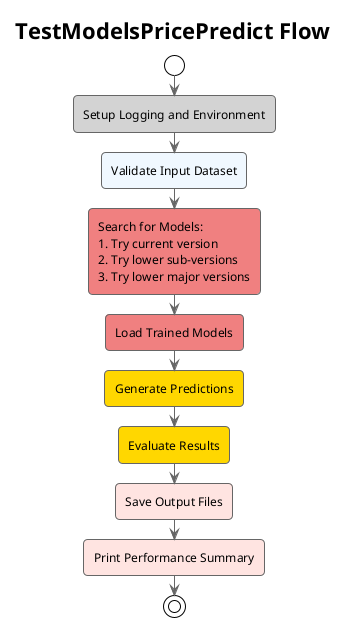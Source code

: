@startuml "TestModelsPricePredict Flow"
!theme plain
skinparam backgroundColor white
skinparam roundCorner 8
skinparam ArrowColor #666666
skinparam ActivityBackgroundColor white
skinparam ActivityBorderColor #666666

title "TestModelsPricePredict Flow"

start

#lightgrey:Setup Logging and Environment;

#aliceblue:Validate Input Dataset;

#lightcoral:Search for Models:
1. Try current version
2. Try lower sub-versions
3. Try lower major versions;

#lightcoral:Load Trained Models;

#gold:Generate Predictions;

#gold:Evaluate Results;

#mistyrose:Save Output Files;

#mistyrose:Print Performance Summary;

stop

@enduml